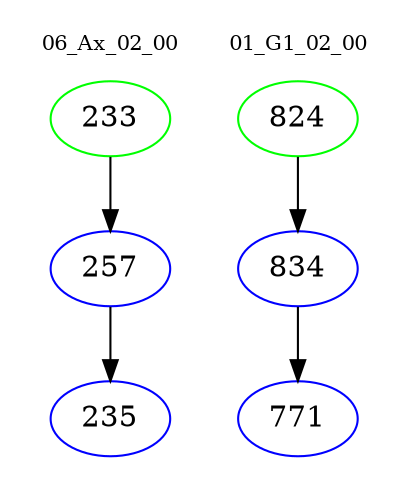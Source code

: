 digraph{
subgraph cluster_0 {
color = white
label = "06_Ax_02_00";
fontsize=10;
T0_233 [label="233", color="green"]
T0_233 -> T0_257 [color="black"]
T0_257 [label="257", color="blue"]
T0_257 -> T0_235 [color="black"]
T0_235 [label="235", color="blue"]
}
subgraph cluster_1 {
color = white
label = "01_G1_02_00";
fontsize=10;
T1_824 [label="824", color="green"]
T1_824 -> T1_834 [color="black"]
T1_834 [label="834", color="blue"]
T1_834 -> T1_771 [color="black"]
T1_771 [label="771", color="blue"]
}
}

